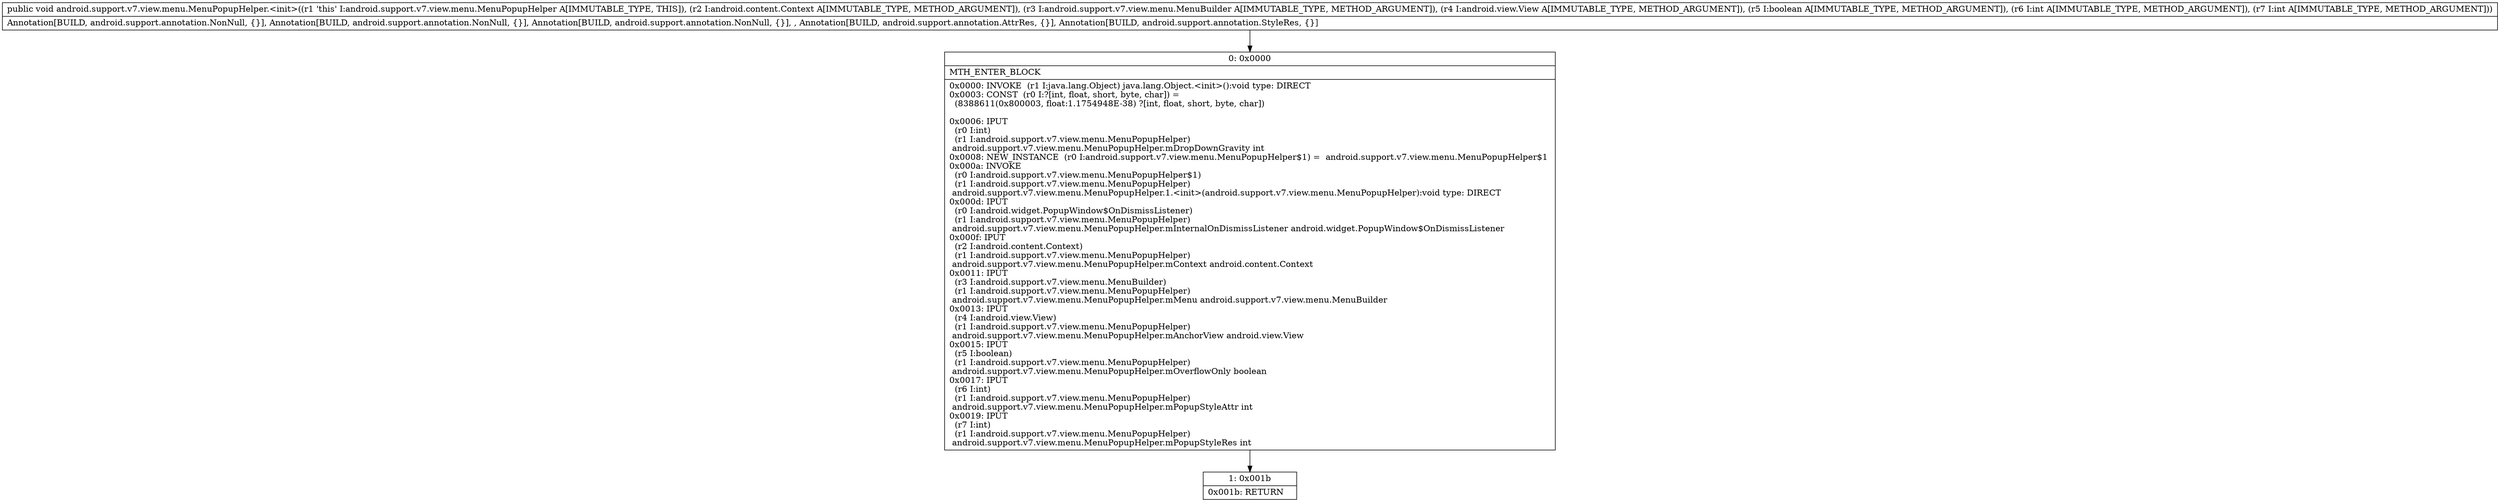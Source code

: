digraph "CFG forandroid.support.v7.view.menu.MenuPopupHelper.\<init\>(Landroid\/content\/Context;Landroid\/support\/v7\/view\/menu\/MenuBuilder;Landroid\/view\/View;ZII)V" {
Node_0 [shape=record,label="{0\:\ 0x0000|MTH_ENTER_BLOCK\l|0x0000: INVOKE  (r1 I:java.lang.Object) java.lang.Object.\<init\>():void type: DIRECT \l0x0003: CONST  (r0 I:?[int, float, short, byte, char]) = \l  (8388611(0x800003, float:1.1754948E\-38) ?[int, float, short, byte, char])\l \l0x0006: IPUT  \l  (r0 I:int)\l  (r1 I:android.support.v7.view.menu.MenuPopupHelper)\l android.support.v7.view.menu.MenuPopupHelper.mDropDownGravity int \l0x0008: NEW_INSTANCE  (r0 I:android.support.v7.view.menu.MenuPopupHelper$1) =  android.support.v7.view.menu.MenuPopupHelper$1 \l0x000a: INVOKE  \l  (r0 I:android.support.v7.view.menu.MenuPopupHelper$1)\l  (r1 I:android.support.v7.view.menu.MenuPopupHelper)\l android.support.v7.view.menu.MenuPopupHelper.1.\<init\>(android.support.v7.view.menu.MenuPopupHelper):void type: DIRECT \l0x000d: IPUT  \l  (r0 I:android.widget.PopupWindow$OnDismissListener)\l  (r1 I:android.support.v7.view.menu.MenuPopupHelper)\l android.support.v7.view.menu.MenuPopupHelper.mInternalOnDismissListener android.widget.PopupWindow$OnDismissListener \l0x000f: IPUT  \l  (r2 I:android.content.Context)\l  (r1 I:android.support.v7.view.menu.MenuPopupHelper)\l android.support.v7.view.menu.MenuPopupHelper.mContext android.content.Context \l0x0011: IPUT  \l  (r3 I:android.support.v7.view.menu.MenuBuilder)\l  (r1 I:android.support.v7.view.menu.MenuPopupHelper)\l android.support.v7.view.menu.MenuPopupHelper.mMenu android.support.v7.view.menu.MenuBuilder \l0x0013: IPUT  \l  (r4 I:android.view.View)\l  (r1 I:android.support.v7.view.menu.MenuPopupHelper)\l android.support.v7.view.menu.MenuPopupHelper.mAnchorView android.view.View \l0x0015: IPUT  \l  (r5 I:boolean)\l  (r1 I:android.support.v7.view.menu.MenuPopupHelper)\l android.support.v7.view.menu.MenuPopupHelper.mOverflowOnly boolean \l0x0017: IPUT  \l  (r6 I:int)\l  (r1 I:android.support.v7.view.menu.MenuPopupHelper)\l android.support.v7.view.menu.MenuPopupHelper.mPopupStyleAttr int \l0x0019: IPUT  \l  (r7 I:int)\l  (r1 I:android.support.v7.view.menu.MenuPopupHelper)\l android.support.v7.view.menu.MenuPopupHelper.mPopupStyleRes int \l}"];
Node_1 [shape=record,label="{1\:\ 0x001b|0x001b: RETURN   \l}"];
MethodNode[shape=record,label="{public void android.support.v7.view.menu.MenuPopupHelper.\<init\>((r1 'this' I:android.support.v7.view.menu.MenuPopupHelper A[IMMUTABLE_TYPE, THIS]), (r2 I:android.content.Context A[IMMUTABLE_TYPE, METHOD_ARGUMENT]), (r3 I:android.support.v7.view.menu.MenuBuilder A[IMMUTABLE_TYPE, METHOD_ARGUMENT]), (r4 I:android.view.View A[IMMUTABLE_TYPE, METHOD_ARGUMENT]), (r5 I:boolean A[IMMUTABLE_TYPE, METHOD_ARGUMENT]), (r6 I:int A[IMMUTABLE_TYPE, METHOD_ARGUMENT]), (r7 I:int A[IMMUTABLE_TYPE, METHOD_ARGUMENT]))  | Annotation[BUILD, android.support.annotation.NonNull, \{\}], Annotation[BUILD, android.support.annotation.NonNull, \{\}], Annotation[BUILD, android.support.annotation.NonNull, \{\}], , Annotation[BUILD, android.support.annotation.AttrRes, \{\}], Annotation[BUILD, android.support.annotation.StyleRes, \{\}]\l}"];
MethodNode -> Node_0;
Node_0 -> Node_1;
}


